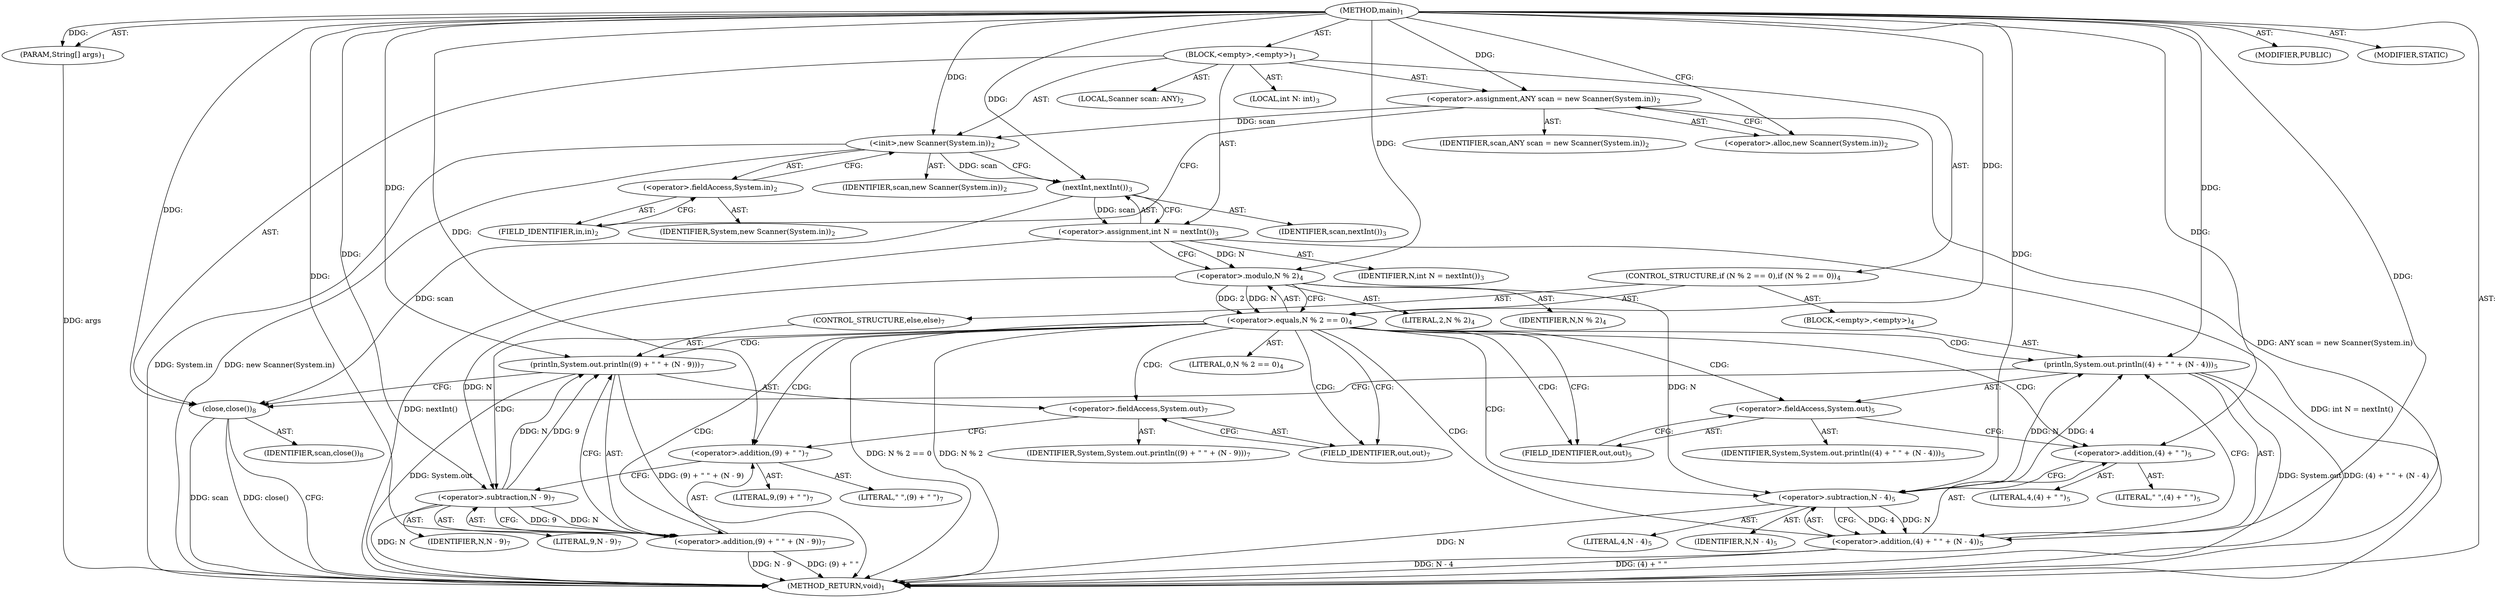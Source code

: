 digraph "main" {  
"19" [label = <(METHOD,main)<SUB>1</SUB>> ]
"20" [label = <(PARAM,String[] args)<SUB>1</SUB>> ]
"21" [label = <(BLOCK,&lt;empty&gt;,&lt;empty&gt;)<SUB>1</SUB>> ]
"4" [label = <(LOCAL,Scanner scan: ANY)<SUB>2</SUB>> ]
"22" [label = <(&lt;operator&gt;.assignment,ANY scan = new Scanner(System.in))<SUB>2</SUB>> ]
"23" [label = <(IDENTIFIER,scan,ANY scan = new Scanner(System.in))<SUB>2</SUB>> ]
"24" [label = <(&lt;operator&gt;.alloc,new Scanner(System.in))<SUB>2</SUB>> ]
"25" [label = <(&lt;init&gt;,new Scanner(System.in))<SUB>2</SUB>> ]
"3" [label = <(IDENTIFIER,scan,new Scanner(System.in))<SUB>2</SUB>> ]
"26" [label = <(&lt;operator&gt;.fieldAccess,System.in)<SUB>2</SUB>> ]
"27" [label = <(IDENTIFIER,System,new Scanner(System.in))<SUB>2</SUB>> ]
"28" [label = <(FIELD_IDENTIFIER,in,in)<SUB>2</SUB>> ]
"29" [label = <(LOCAL,int N: int)<SUB>3</SUB>> ]
"30" [label = <(&lt;operator&gt;.assignment,int N = nextInt())<SUB>3</SUB>> ]
"31" [label = <(IDENTIFIER,N,int N = nextInt())<SUB>3</SUB>> ]
"32" [label = <(nextInt,nextInt())<SUB>3</SUB>> ]
"33" [label = <(IDENTIFIER,scan,nextInt())<SUB>3</SUB>> ]
"34" [label = <(CONTROL_STRUCTURE,if (N % 2 == 0),if (N % 2 == 0))<SUB>4</SUB>> ]
"35" [label = <(&lt;operator&gt;.equals,N % 2 == 0)<SUB>4</SUB>> ]
"36" [label = <(&lt;operator&gt;.modulo,N % 2)<SUB>4</SUB>> ]
"37" [label = <(IDENTIFIER,N,N % 2)<SUB>4</SUB>> ]
"38" [label = <(LITERAL,2,N % 2)<SUB>4</SUB>> ]
"39" [label = <(LITERAL,0,N % 2 == 0)<SUB>4</SUB>> ]
"40" [label = <(BLOCK,&lt;empty&gt;,&lt;empty&gt;)<SUB>4</SUB>> ]
"41" [label = <(println,System.out.println((4) + &quot; &quot; + (N - 4)))<SUB>5</SUB>> ]
"42" [label = <(&lt;operator&gt;.fieldAccess,System.out)<SUB>5</SUB>> ]
"43" [label = <(IDENTIFIER,System,System.out.println((4) + &quot; &quot; + (N - 4)))<SUB>5</SUB>> ]
"44" [label = <(FIELD_IDENTIFIER,out,out)<SUB>5</SUB>> ]
"45" [label = <(&lt;operator&gt;.addition,(4) + &quot; &quot; + (N - 4))<SUB>5</SUB>> ]
"46" [label = <(&lt;operator&gt;.addition,(4) + &quot; &quot;)<SUB>5</SUB>> ]
"47" [label = <(LITERAL,4,(4) + &quot; &quot;)<SUB>5</SUB>> ]
"48" [label = <(LITERAL,&quot; &quot;,(4) + &quot; &quot;)<SUB>5</SUB>> ]
"49" [label = <(&lt;operator&gt;.subtraction,N - 4)<SUB>5</SUB>> ]
"50" [label = <(IDENTIFIER,N,N - 4)<SUB>5</SUB>> ]
"51" [label = <(LITERAL,4,N - 4)<SUB>5</SUB>> ]
"52" [label = <(CONTROL_STRUCTURE,else,else)<SUB>7</SUB>> ]
"53" [label = <(println,System.out.println((9) + &quot; &quot; + (N - 9)))<SUB>7</SUB>> ]
"54" [label = <(&lt;operator&gt;.fieldAccess,System.out)<SUB>7</SUB>> ]
"55" [label = <(IDENTIFIER,System,System.out.println((9) + &quot; &quot; + (N - 9)))<SUB>7</SUB>> ]
"56" [label = <(FIELD_IDENTIFIER,out,out)<SUB>7</SUB>> ]
"57" [label = <(&lt;operator&gt;.addition,(9) + &quot; &quot; + (N - 9))<SUB>7</SUB>> ]
"58" [label = <(&lt;operator&gt;.addition,(9) + &quot; &quot;)<SUB>7</SUB>> ]
"59" [label = <(LITERAL,9,(9) + &quot; &quot;)<SUB>7</SUB>> ]
"60" [label = <(LITERAL,&quot; &quot;,(9) + &quot; &quot;)<SUB>7</SUB>> ]
"61" [label = <(&lt;operator&gt;.subtraction,N - 9)<SUB>7</SUB>> ]
"62" [label = <(IDENTIFIER,N,N - 9)<SUB>7</SUB>> ]
"63" [label = <(LITERAL,9,N - 9)<SUB>7</SUB>> ]
"64" [label = <(close,close())<SUB>8</SUB>> ]
"65" [label = <(IDENTIFIER,scan,close())<SUB>8</SUB>> ]
"66" [label = <(MODIFIER,PUBLIC)> ]
"67" [label = <(MODIFIER,STATIC)> ]
"68" [label = <(METHOD_RETURN,void)<SUB>1</SUB>> ]
  "19" -> "20"  [ label = "AST: "] 
  "19" -> "21"  [ label = "AST: "] 
  "19" -> "66"  [ label = "AST: "] 
  "19" -> "67"  [ label = "AST: "] 
  "19" -> "68"  [ label = "AST: "] 
  "21" -> "4"  [ label = "AST: "] 
  "21" -> "22"  [ label = "AST: "] 
  "21" -> "25"  [ label = "AST: "] 
  "21" -> "29"  [ label = "AST: "] 
  "21" -> "30"  [ label = "AST: "] 
  "21" -> "34"  [ label = "AST: "] 
  "21" -> "64"  [ label = "AST: "] 
  "22" -> "23"  [ label = "AST: "] 
  "22" -> "24"  [ label = "AST: "] 
  "25" -> "3"  [ label = "AST: "] 
  "25" -> "26"  [ label = "AST: "] 
  "26" -> "27"  [ label = "AST: "] 
  "26" -> "28"  [ label = "AST: "] 
  "30" -> "31"  [ label = "AST: "] 
  "30" -> "32"  [ label = "AST: "] 
  "32" -> "33"  [ label = "AST: "] 
  "34" -> "35"  [ label = "AST: "] 
  "34" -> "40"  [ label = "AST: "] 
  "34" -> "52"  [ label = "AST: "] 
  "35" -> "36"  [ label = "AST: "] 
  "35" -> "39"  [ label = "AST: "] 
  "36" -> "37"  [ label = "AST: "] 
  "36" -> "38"  [ label = "AST: "] 
  "40" -> "41"  [ label = "AST: "] 
  "41" -> "42"  [ label = "AST: "] 
  "41" -> "45"  [ label = "AST: "] 
  "42" -> "43"  [ label = "AST: "] 
  "42" -> "44"  [ label = "AST: "] 
  "45" -> "46"  [ label = "AST: "] 
  "45" -> "49"  [ label = "AST: "] 
  "46" -> "47"  [ label = "AST: "] 
  "46" -> "48"  [ label = "AST: "] 
  "49" -> "50"  [ label = "AST: "] 
  "49" -> "51"  [ label = "AST: "] 
  "52" -> "53"  [ label = "AST: "] 
  "53" -> "54"  [ label = "AST: "] 
  "53" -> "57"  [ label = "AST: "] 
  "54" -> "55"  [ label = "AST: "] 
  "54" -> "56"  [ label = "AST: "] 
  "57" -> "58"  [ label = "AST: "] 
  "57" -> "61"  [ label = "AST: "] 
  "58" -> "59"  [ label = "AST: "] 
  "58" -> "60"  [ label = "AST: "] 
  "61" -> "62"  [ label = "AST: "] 
  "61" -> "63"  [ label = "AST: "] 
  "64" -> "65"  [ label = "AST: "] 
  "22" -> "28"  [ label = "CFG: "] 
  "25" -> "32"  [ label = "CFG: "] 
  "30" -> "36"  [ label = "CFG: "] 
  "64" -> "68"  [ label = "CFG: "] 
  "24" -> "22"  [ label = "CFG: "] 
  "26" -> "25"  [ label = "CFG: "] 
  "32" -> "30"  [ label = "CFG: "] 
  "35" -> "44"  [ label = "CFG: "] 
  "35" -> "56"  [ label = "CFG: "] 
  "28" -> "26"  [ label = "CFG: "] 
  "36" -> "35"  [ label = "CFG: "] 
  "41" -> "64"  [ label = "CFG: "] 
  "53" -> "64"  [ label = "CFG: "] 
  "42" -> "46"  [ label = "CFG: "] 
  "45" -> "41"  [ label = "CFG: "] 
  "54" -> "58"  [ label = "CFG: "] 
  "57" -> "53"  [ label = "CFG: "] 
  "44" -> "42"  [ label = "CFG: "] 
  "46" -> "49"  [ label = "CFG: "] 
  "49" -> "45"  [ label = "CFG: "] 
  "56" -> "54"  [ label = "CFG: "] 
  "58" -> "61"  [ label = "CFG: "] 
  "61" -> "57"  [ label = "CFG: "] 
  "19" -> "24"  [ label = "CFG: "] 
  "20" -> "68"  [ label = "DDG: args"] 
  "22" -> "68"  [ label = "DDG: ANY scan = new Scanner(System.in)"] 
  "25" -> "68"  [ label = "DDG: System.in"] 
  "25" -> "68"  [ label = "DDG: new Scanner(System.in)"] 
  "30" -> "68"  [ label = "DDG: nextInt()"] 
  "30" -> "68"  [ label = "DDG: int N = nextInt()"] 
  "35" -> "68"  [ label = "DDG: N % 2"] 
  "35" -> "68"  [ label = "DDG: N % 2 == 0"] 
  "53" -> "68"  [ label = "DDG: System.out"] 
  "57" -> "68"  [ label = "DDG: (9) + &quot; &quot;"] 
  "61" -> "68"  [ label = "DDG: N"] 
  "57" -> "68"  [ label = "DDG: N - 9"] 
  "53" -> "68"  [ label = "DDG: (9) + &quot; &quot; + (N - 9)"] 
  "41" -> "68"  [ label = "DDG: System.out"] 
  "45" -> "68"  [ label = "DDG: (4) + &quot; &quot;"] 
  "49" -> "68"  [ label = "DDG: N"] 
  "45" -> "68"  [ label = "DDG: N - 4"] 
  "41" -> "68"  [ label = "DDG: (4) + &quot; &quot; + (N - 4)"] 
  "64" -> "68"  [ label = "DDG: scan"] 
  "64" -> "68"  [ label = "DDG: close()"] 
  "19" -> "20"  [ label = "DDG: "] 
  "19" -> "22"  [ label = "DDG: "] 
  "32" -> "30"  [ label = "DDG: scan"] 
  "22" -> "25"  [ label = "DDG: scan"] 
  "19" -> "25"  [ label = "DDG: "] 
  "32" -> "64"  [ label = "DDG: scan"] 
  "19" -> "64"  [ label = "DDG: "] 
  "25" -> "32"  [ label = "DDG: scan"] 
  "19" -> "32"  [ label = "DDG: "] 
  "36" -> "35"  [ label = "DDG: N"] 
  "36" -> "35"  [ label = "DDG: 2"] 
  "19" -> "35"  [ label = "DDG: "] 
  "30" -> "36"  [ label = "DDG: N"] 
  "19" -> "36"  [ label = "DDG: "] 
  "19" -> "41"  [ label = "DDG: "] 
  "49" -> "41"  [ label = "DDG: N"] 
  "49" -> "41"  [ label = "DDG: 4"] 
  "19" -> "53"  [ label = "DDG: "] 
  "61" -> "53"  [ label = "DDG: N"] 
  "61" -> "53"  [ label = "DDG: 9"] 
  "19" -> "45"  [ label = "DDG: "] 
  "49" -> "45"  [ label = "DDG: N"] 
  "49" -> "45"  [ label = "DDG: 4"] 
  "19" -> "57"  [ label = "DDG: "] 
  "61" -> "57"  [ label = "DDG: N"] 
  "61" -> "57"  [ label = "DDG: 9"] 
  "19" -> "46"  [ label = "DDG: "] 
  "36" -> "49"  [ label = "DDG: N"] 
  "19" -> "49"  [ label = "DDG: "] 
  "19" -> "58"  [ label = "DDG: "] 
  "36" -> "61"  [ label = "DDG: N"] 
  "19" -> "61"  [ label = "DDG: "] 
  "35" -> "58"  [ label = "CDG: "] 
  "35" -> "49"  [ label = "CDG: "] 
  "35" -> "61"  [ label = "CDG: "] 
  "35" -> "42"  [ label = "CDG: "] 
  "35" -> "57"  [ label = "CDG: "] 
  "35" -> "44"  [ label = "CDG: "] 
  "35" -> "46"  [ label = "CDG: "] 
  "35" -> "53"  [ label = "CDG: "] 
  "35" -> "56"  [ label = "CDG: "] 
  "35" -> "41"  [ label = "CDG: "] 
  "35" -> "54"  [ label = "CDG: "] 
  "35" -> "45"  [ label = "CDG: "] 
}

